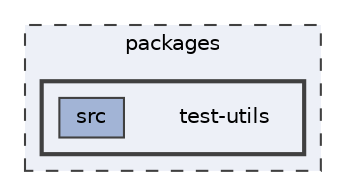 digraph "packages/test-utils"
{
 // LATEX_PDF_SIZE
  bgcolor="transparent";
  edge [fontname=Helvetica,fontsize=10,labelfontname=Helvetica,labelfontsize=10];
  node [fontname=Helvetica,fontsize=10,shape=box,height=0.2,width=0.4];
  compound=true
  subgraph clusterdir_93501a11e921083efbd154e0cdff5f10 {
    graph [ bgcolor="#edf0f7", pencolor="grey25", label="packages", fontname=Helvetica,fontsize=10 style="filled,dashed", URL="dir_93501a11e921083efbd154e0cdff5f10.html",tooltip=""]
  subgraph clusterdir_c2d591aef47f30d52b5c371d5188ad97 {
    graph [ bgcolor="#edf0f7", pencolor="grey25", label="", fontname=Helvetica,fontsize=10 style="filled,bold", URL="dir_c2d591aef47f30d52b5c371d5188ad97.html",tooltip=""]
    dir_c2d591aef47f30d52b5c371d5188ad97 [shape=plaintext, label="test-utils"];
  dir_1583b35769bc72e087c6b4aa266f9ef0 [label="src", fillcolor="#a2b4d6", color="grey25", style="filled", URL="dir_1583b35769bc72e087c6b4aa266f9ef0.html",tooltip=""];
  }
  }
}
